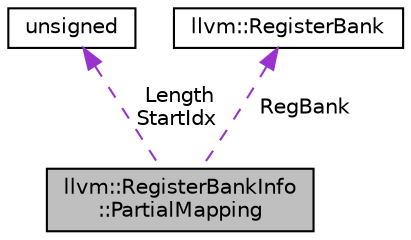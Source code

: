 digraph "llvm::RegisterBankInfo::PartialMapping"
{
 // LATEX_PDF_SIZE
  bgcolor="transparent";
  edge [fontname="Helvetica",fontsize="10",labelfontname="Helvetica",labelfontsize="10"];
  node [fontname="Helvetica",fontsize="10",shape="box"];
  Node1 [label="llvm::RegisterBankInfo\l::PartialMapping",height=0.2,width=0.4,color="black", fillcolor="grey75", style="filled", fontcolor="black",tooltip="Helper struct that represents how a value is partially mapped into a register."];
  Node2 -> Node1 [dir="back",color="darkorchid3",fontsize="10",style="dashed",label=" Length\nStartIdx" ,fontname="Helvetica"];
  Node2 [label="unsigned",height=0.2,width=0.4,color="black",URL="$classunsigned.html",tooltip=" "];
  Node3 -> Node1 [dir="back",color="darkorchid3",fontsize="10",style="dashed",label=" RegBank" ,fontname="Helvetica"];
  Node3 [label="llvm::RegisterBank",height=0.2,width=0.4,color="black",URL="$classllvm_1_1RegisterBank.html",tooltip="This class implements the register bank concept."];
}
